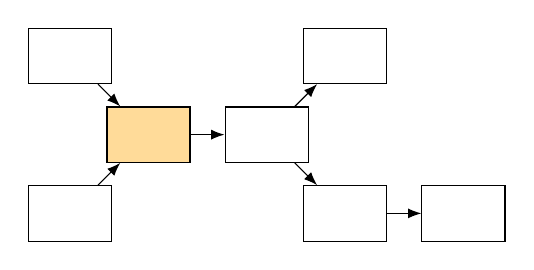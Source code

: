 \begin{tikzpicture}[textbox/.style={font=\small, draw, minimum width=30, minimum height=20, inner sep=5, align=center}]
%text width
\node[textbox] (v1) at (-2.5,1.5) {};
\node[textbox] (v3) at (-2.5,-0.5) {};
\node[textbox, fill=Orange!40] (v2) at (-1.5,0.5) {};.
\node[textbox] (v4) at (0,0.5) {};
\node[textbox] (v5) at (1,1.5) {};
\node[textbox] (v6) at (1,-0.5) {};
\node[textbox] (v7) at (2.5,-0.5) {};
\draw [-Latex] (v1) edge (v2);
\draw [-Latex] (v3) edge (v2);
\draw [-Latex] (v2) edge (v4);
\draw [-Latex] (v4) edge (v5);
\draw [-Latex] (v4) edge (v6);
\draw [-Latex] (v6) edge (v7);
\end{tikzpicture}